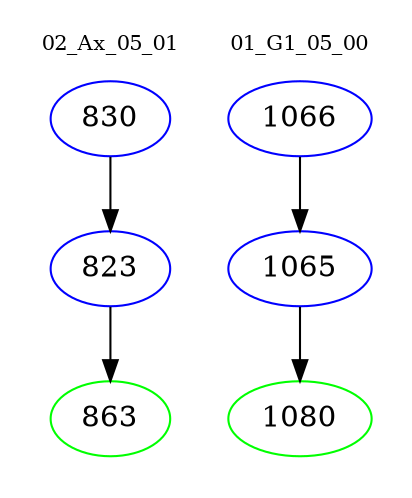 digraph{
subgraph cluster_0 {
color = white
label = "02_Ax_05_01";
fontsize=10;
T0_830 [label="830", color="blue"]
T0_830 -> T0_823 [color="black"]
T0_823 [label="823", color="blue"]
T0_823 -> T0_863 [color="black"]
T0_863 [label="863", color="green"]
}
subgraph cluster_1 {
color = white
label = "01_G1_05_00";
fontsize=10;
T1_1066 [label="1066", color="blue"]
T1_1066 -> T1_1065 [color="black"]
T1_1065 [label="1065", color="blue"]
T1_1065 -> T1_1080 [color="black"]
T1_1080 [label="1080", color="green"]
}
}
